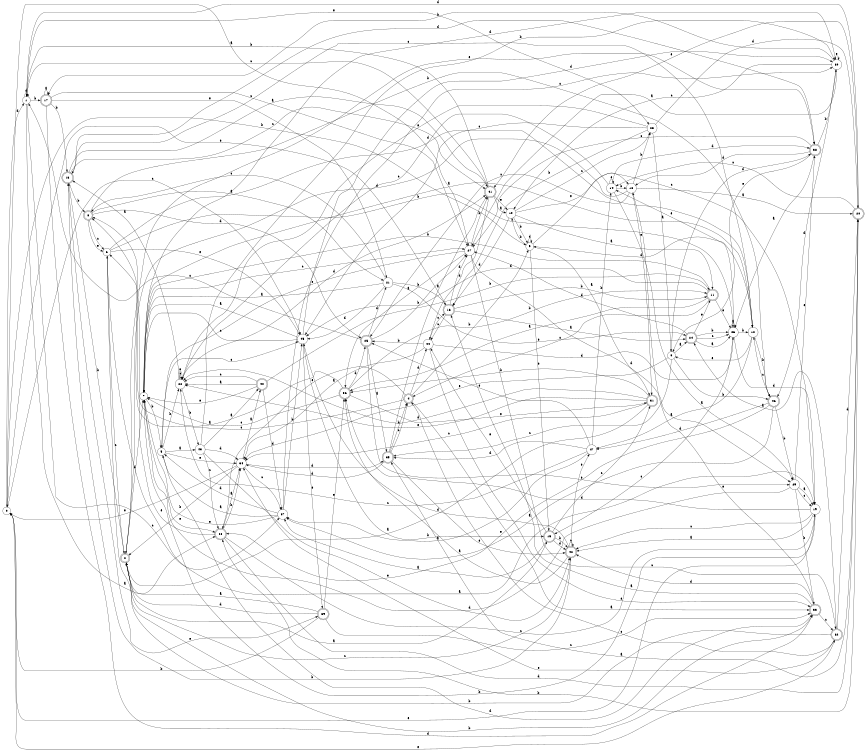 digraph n39_7 {
__start0 [label="" shape="none"];

rankdir=LR;
size="8,5";

s0 [style="filled", color="black", fillcolor="white" shape="circle", label="0"];
s1 [style="filled", color="black", fillcolor="white" shape="circle", label="1"];
s2 [style="rounded,filled", color="black", fillcolor="white" shape="doublecircle", label="2"];
s3 [style="filled", color="black", fillcolor="white" shape="circle", label="3"];
s4 [style="rounded,filled", color="black", fillcolor="white" shape="doublecircle", label="4"];
s5 [style="filled", color="black", fillcolor="white" shape="circle", label="5"];
s6 [style="filled", color="black", fillcolor="white" shape="circle", label="6"];
s7 [style="filled", color="black", fillcolor="white" shape="circle", label="7"];
s8 [style="rounded,filled", color="black", fillcolor="white" shape="doublecircle", label="8"];
s9 [style="filled", color="black", fillcolor="white" shape="circle", label="9"];
s10 [style="filled", color="black", fillcolor="white" shape="circle", label="10"];
s11 [style="rounded,filled", color="black", fillcolor="white" shape="doublecircle", label="11"];
s12 [style="filled", color="black", fillcolor="white" shape="circle", label="12"];
s13 [style="rounded,filled", color="black", fillcolor="white" shape="doublecircle", label="13"];
s14 [style="filled", color="black", fillcolor="white" shape="circle", label="14"];
s15 [style="rounded,filled", color="black", fillcolor="white" shape="doublecircle", label="15"];
s16 [style="rounded,filled", color="black", fillcolor="white" shape="doublecircle", label="16"];
s17 [style="rounded,filled", color="black", fillcolor="white" shape="doublecircle", label="17"];
s18 [style="filled", color="black", fillcolor="white" shape="circle", label="18"];
s19 [style="filled", color="black", fillcolor="white" shape="circle", label="19"];
s20 [style="rounded,filled", color="black", fillcolor="white" shape="doublecircle", label="20"];
s21 [style="filled", color="black", fillcolor="white" shape="circle", label="21"];
s22 [style="filled", color="black", fillcolor="white" shape="circle", label="22"];
s23 [style="filled", color="black", fillcolor="white" shape="circle", label="23"];
s24 [style="rounded,filled", color="black", fillcolor="white" shape="doublecircle", label="24"];
s25 [style="rounded,filled", color="black", fillcolor="white" shape="doublecircle", label="25"];
s26 [style="filled", color="black", fillcolor="white" shape="circle", label="26"];
s27 [style="filled", color="black", fillcolor="white" shape="circle", label="27"];
s28 [style="rounded,filled", color="black", fillcolor="white" shape="doublecircle", label="28"];
s29 [style="filled", color="black", fillcolor="white" shape="circle", label="29"];
s30 [style="filled", color="black", fillcolor="white" shape="circle", label="30"];
s31 [style="rounded,filled", color="black", fillcolor="white" shape="doublecircle", label="31"];
s32 [style="rounded,filled", color="black", fillcolor="white" shape="doublecircle", label="32"];
s33 [style="rounded,filled", color="black", fillcolor="white" shape="doublecircle", label="33"];
s34 [style="filled", color="black", fillcolor="white" shape="circle", label="34"];
s35 [style="rounded,filled", color="black", fillcolor="white" shape="doublecircle", label="35"];
s36 [style="rounded,filled", color="black", fillcolor="white" shape="doublecircle", label="36"];
s37 [style="filled", color="black", fillcolor="white" shape="circle", label="37"];
s38 [style="rounded,filled", color="black", fillcolor="white" shape="doublecircle", label="38"];
s39 [style="rounded,filled", color="black", fillcolor="white" shape="doublecircle", label="39"];
s40 [style="rounded,filled", color="black", fillcolor="white" shape="doublecircle", label="40"];
s41 [style="rounded,filled", color="black", fillcolor="white" shape="doublecircle", label="41"];
s42 [style="rounded,filled", color="black", fillcolor="white" shape="doublecircle", label="42"];
s43 [style="filled", color="black", fillcolor="white" shape="circle", label="43"];
s44 [style="filled", color="black", fillcolor="white" shape="circle", label="44"];
s45 [style="filled", color="black", fillcolor="white" shape="circle", label="45"];
s46 [style="rounded,filled", color="black", fillcolor="white" shape="doublecircle", label="46"];
s47 [style="filled", color="black", fillcolor="white" shape="circle", label="47"];
s0 -> s27 [label="a"];
s0 -> s9 [label="b"];
s0 -> s45 [label="c"];
s0 -> s1 [label="d"];
s0 -> s32 [label="e"];
s1 -> s28 [label="a"];
s1 -> s17 [label="b"];
s1 -> s37 [label="c"];
s1 -> s1 [label="d"];
s1 -> s23 [label="e"];
s2 -> s15 [label="a"];
s2 -> s13 [label="b"];
s2 -> s42 [label="c"];
s2 -> s7 [label="d"];
s2 -> s38 [label="e"];
s3 -> s24 [label="a"];
s3 -> s46 [label="b"];
s3 -> s35 [label="c"];
s3 -> s38 [label="d"];
s3 -> s34 [label="e"];
s4 -> s33 [label="a"];
s4 -> s9 [label="b"];
s4 -> s8 [label="c"];
s4 -> s44 [label="d"];
s4 -> s28 [label="e"];
s5 -> s43 [label="a"];
s5 -> s22 [label="b"];
s5 -> s45 [label="c"];
s5 -> s33 [label="d"];
s5 -> s34 [label="e"];
s6 -> s19 [label="a"];
s6 -> s26 [label="b"];
s6 -> s2 [label="c"];
s6 -> s12 [label="d"];
s6 -> s45 [label="e"];
s7 -> s12 [label="a"];
s7 -> s5 [label="b"];
s7 -> s27 [label="c"];
s7 -> s30 [label="d"];
s7 -> s28 [label="e"];
s8 -> s21 [label="a"];
s8 -> s46 [label="b"];
s8 -> s6 [label="c"];
s8 -> s25 [label="d"];
s8 -> s6 [label="e"];
s9 -> s31 [label="a"];
s9 -> s10 [label="b"];
s9 -> s19 [label="c"];
s9 -> s9 [label="d"];
s9 -> s15 [label="e"];
s10 -> s11 [label="a"];
s10 -> s9 [label="b"];
s10 -> s23 [label="c"];
s10 -> s16 [label="d"];
s10 -> s18 [label="e"];
s11 -> s36 [label="a"];
s11 -> s7 [label="b"];
s11 -> s4 [label="c"];
s11 -> s45 [label="d"];
s11 -> s26 [label="e"];
s12 -> s47 [label="a"];
s12 -> s46 [label="b"];
s12 -> s13 [label="c"];
s12 -> s9 [label="d"];
s12 -> s3 [label="e"];
s13 -> s41 [label="a"];
s13 -> s8 [label="b"];
s13 -> s41 [label="c"];
s13 -> s38 [label="d"];
s13 -> s39 [label="e"];
s14 -> s29 [label="a"];
s14 -> s18 [label="b"];
s14 -> s22 [label="c"];
s14 -> s38 [label="d"];
s14 -> s14 [label="e"];
s15 -> s37 [label="a"];
s15 -> s42 [label="b"];
s15 -> s31 [label="c"];
s15 -> s42 [label="d"];
s15 -> s44 [label="e"];
s16 -> s24 [label="a"];
s16 -> s11 [label="b"];
s16 -> s44 [label="c"];
s16 -> s27 [label="d"];
s16 -> s0 [label="e"];
s17 -> s17 [label="a"];
s17 -> s13 [label="b"];
s17 -> s27 [label="c"];
s17 -> s33 [label="d"];
s17 -> s21 [label="e"];
s18 -> s20 [label="a"];
s18 -> s23 [label="b"];
s18 -> s25 [label="c"];
s18 -> s2 [label="d"];
s18 -> s31 [label="e"];
s19 -> s42 [label="a"];
s19 -> s7 [label="b"];
s19 -> s42 [label="c"];
s19 -> s36 [label="d"];
s19 -> s0 [label="e"];
s20 -> s35 [label="a"];
s20 -> s28 [label="b"];
s20 -> s14 [label="c"];
s20 -> s1 [label="d"];
s20 -> s41 [label="e"];
s21 -> s7 [label="a"];
s21 -> s16 [label="b"];
s21 -> s8 [label="c"];
s21 -> s45 [label="d"];
s21 -> s24 [label="e"];
s22 -> s13 [label="a"];
s22 -> s43 [label="b"];
s22 -> s22 [label="c"];
s22 -> s41 [label="d"];
s22 -> s22 [label="e"];
s23 -> s3 [label="a"];
s23 -> s16 [label="b"];
s23 -> s45 [label="c"];
s23 -> s20 [label="d"];
s23 -> s22 [label="e"];
s24 -> s26 [label="a"];
s24 -> s26 [label="b"];
s24 -> s26 [label="c"];
s24 -> s27 [label="d"];
s24 -> s11 [label="e"];
s25 -> s35 [label="a"];
s25 -> s27 [label="b"];
s25 -> s1 [label="c"];
s25 -> s21 [label="d"];
s25 -> s29 [label="e"];
s26 -> s26 [label="a"];
s26 -> s12 [label="b"];
s26 -> s15 [label="c"];
s26 -> s19 [label="d"];
s26 -> s14 [label="e"];
s27 -> s36 [label="a"];
s27 -> s41 [label="b"];
s27 -> s32 [label="c"];
s27 -> s29 [label="d"];
s27 -> s5 [label="e"];
s28 -> s34 [label="a"];
s28 -> s34 [label="b"];
s28 -> s19 [label="c"];
s28 -> s20 [label="d"];
s28 -> s6 [label="e"];
s29 -> s19 [label="a"];
s29 -> s33 [label="b"];
s29 -> s19 [label="c"];
s29 -> s7 [label="d"];
s29 -> s38 [label="e"];
s30 -> s27 [label="a"];
s30 -> s17 [label="b"];
s30 -> s10 [label="c"];
s30 -> s46 [label="d"];
s30 -> s30 [label="e"];
s31 -> s2 [label="a"];
s31 -> s36 [label="b"];
s31 -> s34 [label="c"];
s31 -> s22 [label="d"];
s31 -> s22 [label="e"];
s32 -> s24 [label="a"];
s32 -> s6 [label="b"];
s32 -> s4 [label="c"];
s32 -> s20 [label="d"];
s32 -> s34 [label="e"];
s33 -> s16 [label="a"];
s33 -> s2 [label="b"];
s33 -> s32 [label="c"];
s33 -> s42 [label="d"];
s33 -> s18 [label="e"];
s34 -> s40 [label="a"];
s34 -> s2 [label="b"];
s34 -> s37 [label="c"];
s34 -> s35 [label="d"];
s34 -> s0 [label="e"];
s35 -> s41 [label="a"];
s35 -> s4 [label="b"];
s35 -> s4 [label="c"];
s35 -> s34 [label="d"];
s35 -> s42 [label="e"];
s36 -> s8 [label="a"];
s36 -> s11 [label="b"];
s36 -> s7 [label="c"];
s36 -> s25 [label="d"];
s36 -> s31 [label="e"];
s37 -> s5 [label="a"];
s37 -> s45 [label="b"];
s37 -> s30 [label="c"];
s37 -> s5 [label="d"];
s37 -> s7 [label="e"];
s38 -> s26 [label="a"];
s38 -> s30 [label="b"];
s38 -> s27 [label="c"];
s38 -> s18 [label="d"];
s38 -> s3 [label="e"];
s39 -> s2 [label="a"];
s39 -> s0 [label="b"];
s39 -> s33 [label="c"];
s39 -> s2 [label="d"];
s39 -> s36 [label="e"];
s40 -> s22 [label="a"];
s40 -> s11 [label="b"];
s40 -> s22 [label="c"];
s40 -> s37 [label="d"];
s40 -> s7 [label="e"];
s41 -> s10 [label="a"];
s41 -> s1 [label="b"];
s41 -> s1 [label="c"];
s41 -> s44 [label="d"];
s41 -> s10 [label="e"];
s42 -> s36 [label="a"];
s42 -> s13 [label="b"];
s42 -> s42 [label="c"];
s42 -> s45 [label="d"];
s42 -> s47 [label="e"];
s43 -> s40 [label="a"];
s43 -> s30 [label="b"];
s43 -> s28 [label="c"];
s43 -> s34 [label="d"];
s43 -> s42 [label="e"];
s44 -> s34 [label="a"];
s44 -> s25 [label="b"];
s44 -> s16 [label="c"];
s44 -> s26 [label="d"];
s44 -> s33 [label="e"];
s45 -> s7 [label="a"];
s45 -> s15 [label="b"];
s45 -> s7 [label="c"];
s45 -> s30 [label="d"];
s45 -> s39 [label="e"];
s46 -> s37 [label="a"];
s46 -> s29 [label="b"];
s46 -> s12 [label="c"];
s46 -> s47 [label="d"];
s46 -> s28 [label="e"];
s47 -> s37 [label="a"];
s47 -> s14 [label="b"];
s47 -> s22 [label="c"];
s47 -> s35 [label="d"];
s47 -> s25 [label="e"];

}